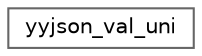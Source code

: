 digraph "类继承关系图"
{
 // LATEX_PDF_SIZE
  bgcolor="transparent";
  edge [fontname=Helvetica,fontsize=10,labelfontname=Helvetica,labelfontsize=10];
  node [fontname=Helvetica,fontsize=10,shape=box,height=0.2,width=0.4];
  rankdir="LR";
  Node0 [id="Node000000",label="yyjson_val_uni",height=0.2,width=0.4,color="grey40", fillcolor="white", style="filled",URL="$unionyyjson__val__uni.html",tooltip=" "];
}

